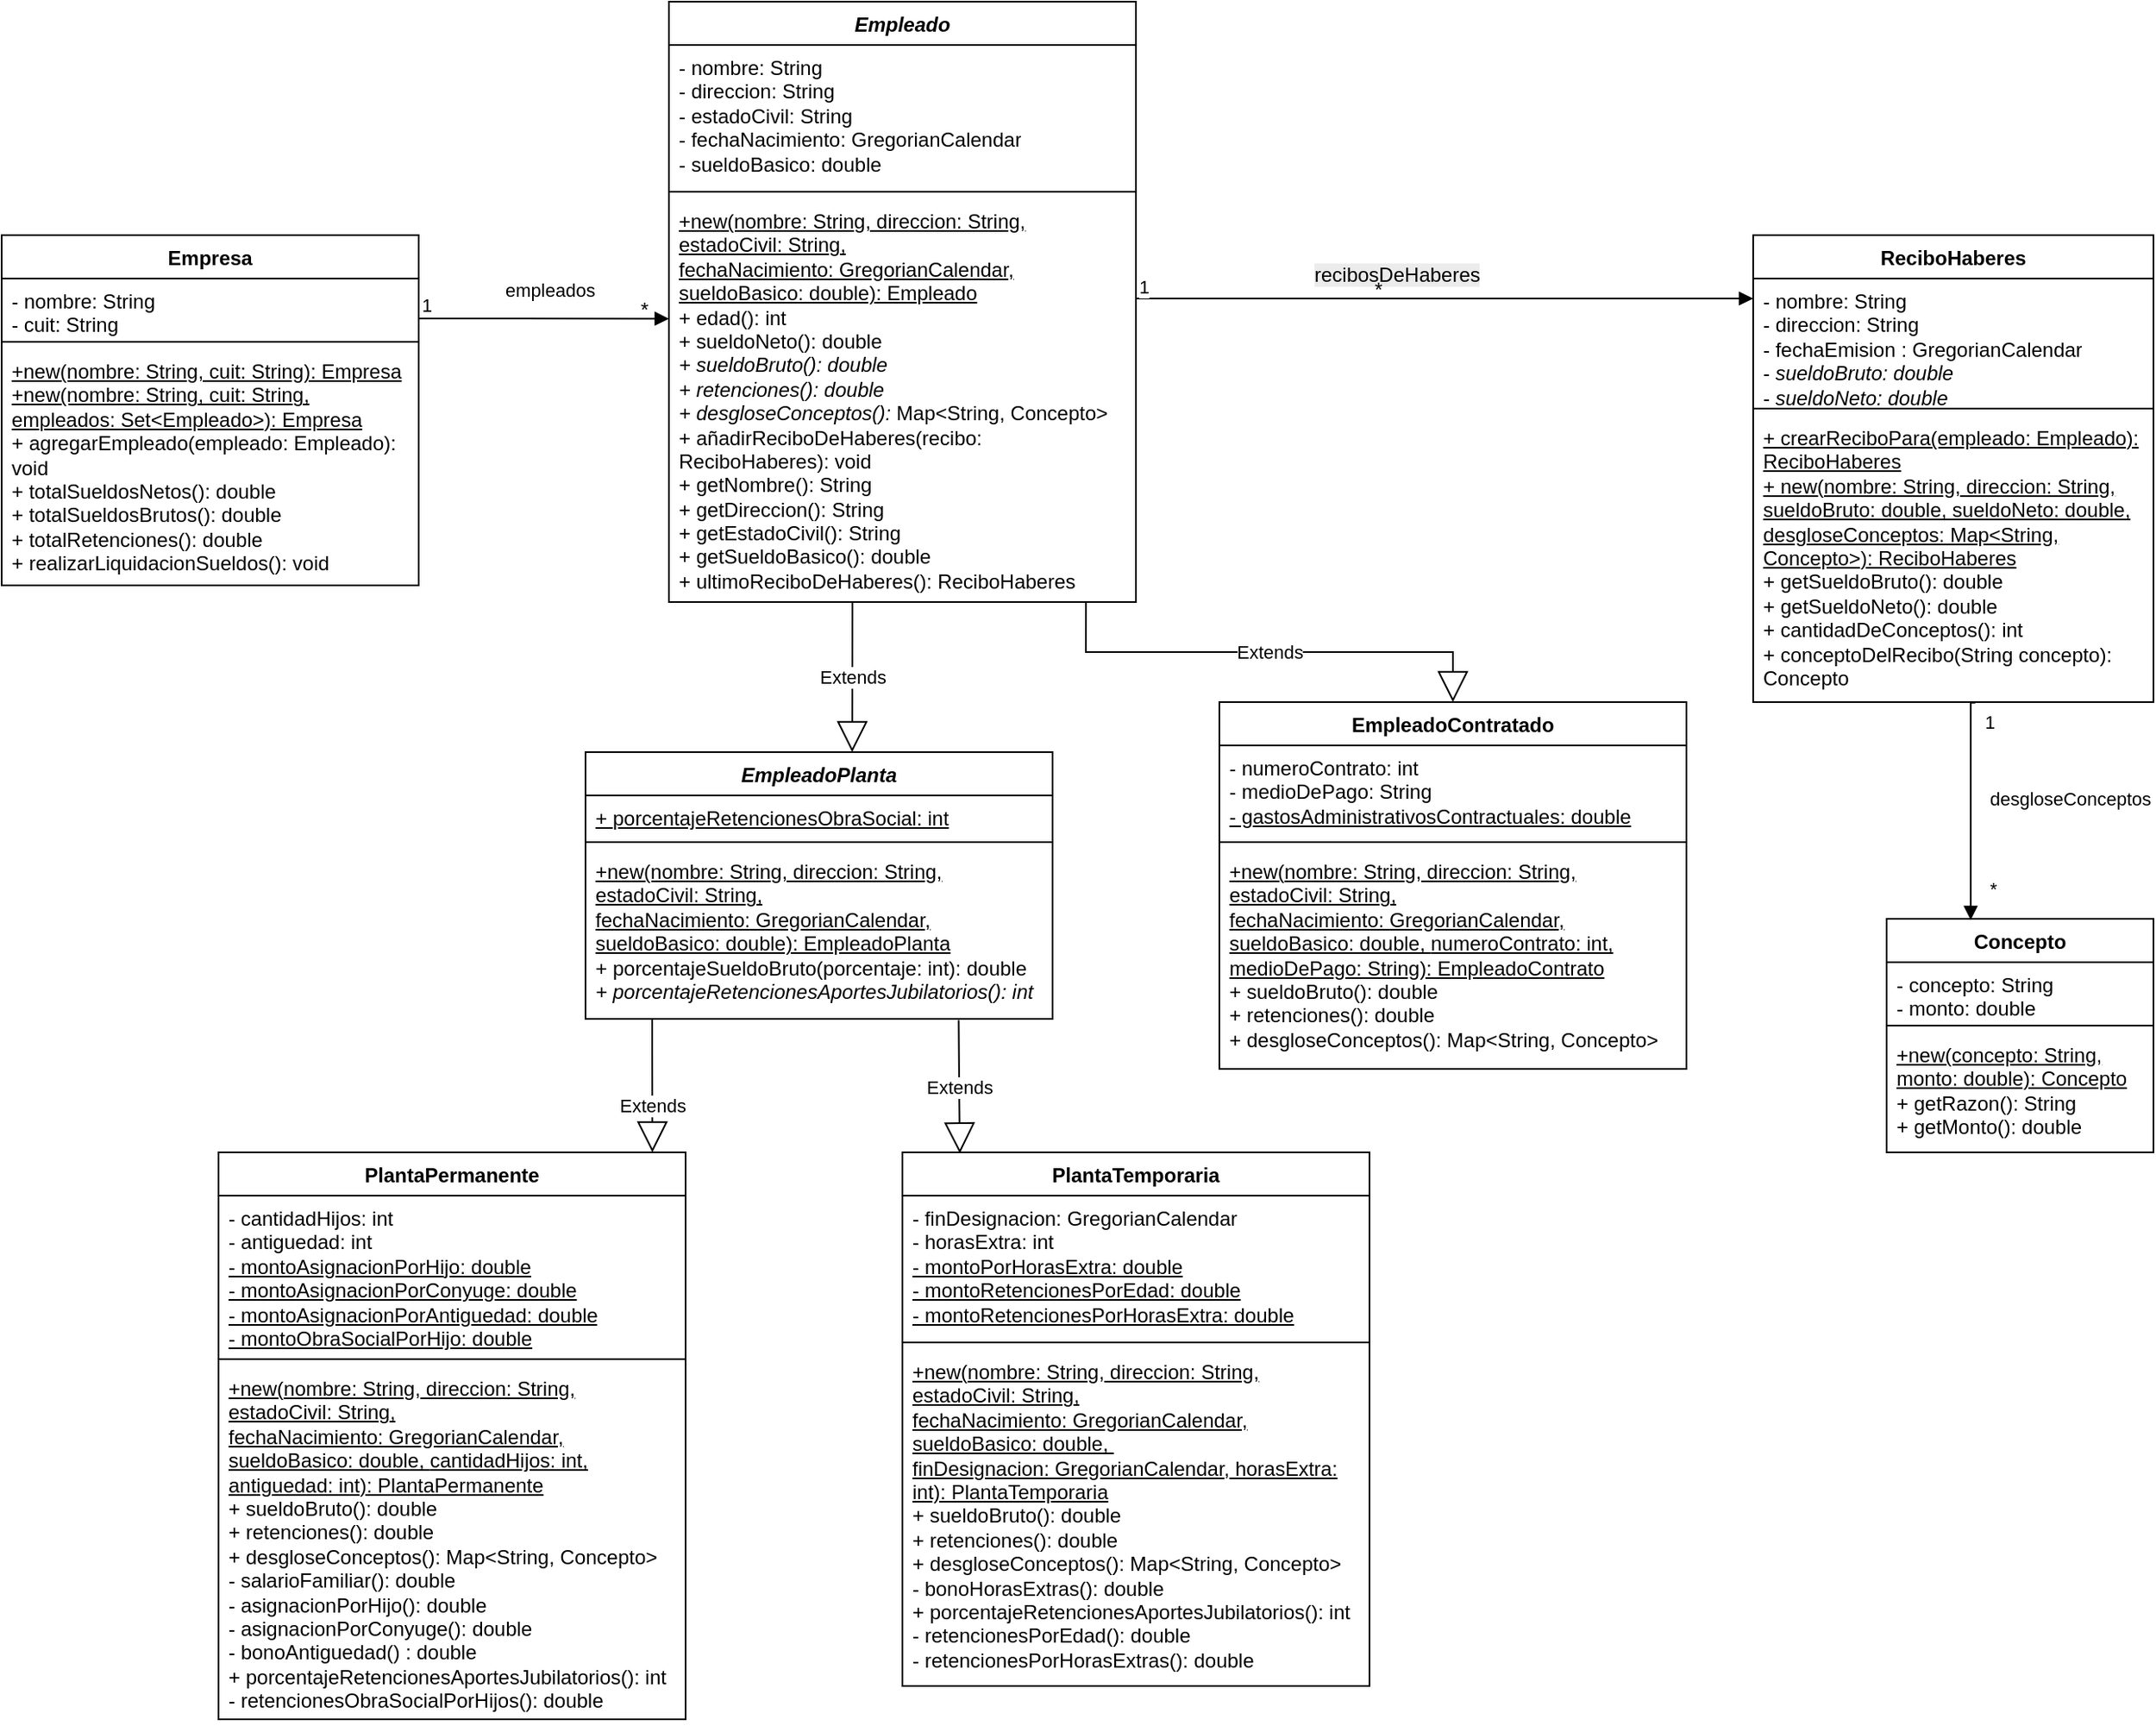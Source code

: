 <mxfile version="26.2.9">
  <diagram name="Página-1" id="iM1ATT2iUyX-c64W9mBz">
    <mxGraphModel dx="760" dy="395" grid="1" gridSize="10" guides="0" tooltips="1" connect="1" arrows="1" fold="1" page="1" pageScale="1" pageWidth="270" pageHeight="270" math="0" shadow="0">
      <root>
        <mxCell id="0" />
        <mxCell id="1" parent="0" />
        <mxCell id="am1LV9LO4R9SNQOCWqpo-2" value="Empresa" style="swimlane;fontStyle=1;align=center;verticalAlign=top;childLayout=stackLayout;horizontal=1;startSize=26;horizontalStack=0;resizeParent=1;resizeParentMax=0;resizeLast=0;collapsible=1;marginBottom=0;whiteSpace=wrap;html=1;" parent="1" vertex="1">
          <mxGeometry x="40" y="170" width="250" height="210" as="geometry" />
        </mxCell>
        <mxCell id="am1LV9LO4R9SNQOCWqpo-3" value="- nombre: String&lt;div&gt;- cuit: String&lt;/div&gt;" style="text;strokeColor=none;fillColor=none;align=left;verticalAlign=top;spacingLeft=4;spacingRight=4;overflow=hidden;rotatable=0;points=[[0,0.5],[1,0.5]];portConstraint=eastwest;whiteSpace=wrap;html=1;" parent="am1LV9LO4R9SNQOCWqpo-2" vertex="1">
          <mxGeometry y="26" width="250" height="34" as="geometry" />
        </mxCell>
        <mxCell id="am1LV9LO4R9SNQOCWqpo-4" value="" style="line;strokeWidth=1;fillColor=none;align=left;verticalAlign=middle;spacingTop=-1;spacingLeft=3;spacingRight=3;rotatable=0;labelPosition=right;points=[];portConstraint=eastwest;strokeColor=inherit;" parent="am1LV9LO4R9SNQOCWqpo-2" vertex="1">
          <mxGeometry y="60" width="250" height="8" as="geometry" />
        </mxCell>
        <mxCell id="am1LV9LO4R9SNQOCWqpo-5" value="&lt;div&gt;&lt;u&gt;+new(nombre: String, cuit: String): Empresa&lt;/u&gt;&lt;u&gt;&lt;br&gt;+new(nombre: String, cuit: String, empleados: Set&amp;lt;Empleado&amp;gt;): Empresa&lt;/u&gt;&lt;/div&gt;&lt;div&gt;+ agregarEmpleado(empleado: Empleado): void&lt;/div&gt;+ totalSueldosNetos(): double&lt;br&gt;+ totalSueldosBrutos(): double&lt;br&gt;+ totalRetenciones(): double&lt;br&gt;+ realizarLiquidacionSueldos(): void&lt;div&gt;&lt;br&gt;&lt;/div&gt;" style="text;strokeColor=none;fillColor=none;align=left;verticalAlign=top;spacingLeft=4;spacingRight=4;overflow=hidden;rotatable=0;points=[[0,0.5],[1,0.5]];portConstraint=eastwest;whiteSpace=wrap;html=1;" parent="am1LV9LO4R9SNQOCWqpo-2" vertex="1">
          <mxGeometry y="68" width="250" height="142" as="geometry" />
        </mxCell>
        <mxCell id="am1LV9LO4R9SNQOCWqpo-6" value="&lt;i&gt;Empleado&lt;/i&gt;" style="swimlane;fontStyle=1;align=center;verticalAlign=top;childLayout=stackLayout;horizontal=1;startSize=26;horizontalStack=0;resizeParent=1;resizeParentMax=0;resizeLast=0;collapsible=1;marginBottom=0;whiteSpace=wrap;html=1;" parent="1" vertex="1">
          <mxGeometry x="440" y="30" width="280" height="360" as="geometry">
            <mxRectangle x="440" y="170" width="90" height="30" as="alternateBounds" />
          </mxGeometry>
        </mxCell>
        <mxCell id="am1LV9LO4R9SNQOCWqpo-7" value="- nombre: String&lt;div&gt;- direccion: String&lt;/div&gt;&lt;div&gt;- estadoCivil: String&lt;/div&gt;&lt;div&gt;- fechaNacimiento: GregorianCalendar&lt;br&gt;- sueldoBasico: double&lt;br&gt;&lt;br&gt;&lt;/div&gt;" style="text;strokeColor=none;fillColor=none;align=left;verticalAlign=top;spacingLeft=4;spacingRight=4;overflow=hidden;rotatable=0;points=[[0,0.5],[1,0.5]];portConstraint=eastwest;whiteSpace=wrap;html=1;" parent="am1LV9LO4R9SNQOCWqpo-6" vertex="1">
          <mxGeometry y="26" width="280" height="84" as="geometry" />
        </mxCell>
        <mxCell id="am1LV9LO4R9SNQOCWqpo-8" value="" style="line;strokeWidth=1;fillColor=none;align=left;verticalAlign=middle;spacingTop=-1;spacingLeft=3;spacingRight=3;rotatable=0;labelPosition=right;points=[];portConstraint=eastwest;strokeColor=inherit;" parent="am1LV9LO4R9SNQOCWqpo-6" vertex="1">
          <mxGeometry y="110" width="280" height="8" as="geometry" />
        </mxCell>
        <mxCell id="am1LV9LO4R9SNQOCWqpo-9" value="&lt;u&gt;+new(nombre: String, direccion: String, estadoCivil: String, fechaNacimiento:&amp;nbsp;GregorianCalendar, sueldoBasico: double): Empleado&lt;/u&gt;&lt;br&gt;+ edad(): int&lt;br&gt;+ sueldoNeto()&lt;span style=&quot;color: light-dark(rgb(0, 0, 0), rgb(255, 255, 255)); background-color: transparent;&quot;&gt;: double&lt;/span&gt;&lt;br&gt;&lt;div&gt;&lt;i&gt;+ sueldoBruto(): double&lt;br&gt;+ retenciones()&lt;span style=&quot;background-color: transparent; color: light-dark(rgb(0, 0, 0), rgb(255, 255, 255));&quot;&gt;: double&lt;/span&gt;&lt;/i&gt;&lt;/div&gt;&lt;div&gt;&lt;span style=&quot;background-color: transparent; color: light-dark(rgb(0, 0, 0), rgb(255, 255, 255));&quot;&gt;&lt;i&gt;+ desgloseConceptos():&amp;nbsp;&lt;/i&gt;&lt;/span&gt;Map&amp;lt;String, Concepto&amp;gt;&lt;/div&gt;&lt;div&gt;+ añadirReciboDeHaberes(recibo: ReciboHaberes): void&lt;br&gt;+ getNombre(): String&lt;/div&gt;&lt;div&gt;+ getDireccion(): String&lt;/div&gt;&lt;div&gt;+ getEstadoCivil(): String&lt;br&gt;+ getSueldoBasico(): double&lt;/div&gt;&lt;div&gt;+ ultimoReciboDeHaberes(): ReciboHaberes&lt;br&gt;&lt;br&gt;&lt;/div&gt;&lt;div&gt;&lt;br&gt;&lt;/div&gt;" style="text;strokeColor=none;fillColor=none;align=left;verticalAlign=top;spacingLeft=4;spacingRight=4;overflow=hidden;rotatable=0;points=[[0,0.5],[1,0.5]];portConstraint=eastwest;whiteSpace=wrap;html=1;" parent="am1LV9LO4R9SNQOCWqpo-6" vertex="1">
          <mxGeometry y="118" width="280" height="242" as="geometry" />
        </mxCell>
        <mxCell id="am1LV9LO4R9SNQOCWqpo-14" value="empleados" style="endArrow=block;endFill=1;html=1;edgeStyle=orthogonalEdgeStyle;align=left;verticalAlign=top;rounded=0;entryX=0;entryY=0.298;entryDx=0;entryDy=0;entryPerimeter=0;" parent="1" edge="1" target="am1LV9LO4R9SNQOCWqpo-9">
          <mxGeometry x="-0.338" y="30" relative="1" as="geometry">
            <mxPoint x="290" y="220" as="sourcePoint" />
            <mxPoint x="400" y="220" as="targetPoint" />
            <Array as="points">
              <mxPoint x="350" y="220" />
            </Array>
            <mxPoint as="offset" />
          </mxGeometry>
        </mxCell>
        <mxCell id="am1LV9LO4R9SNQOCWqpo-15" value="1" style="edgeLabel;resizable=0;html=1;align=left;verticalAlign=bottom;" parent="am1LV9LO4R9SNQOCWqpo-14" connectable="0" vertex="1">
          <mxGeometry x="-1" relative="1" as="geometry" />
        </mxCell>
        <mxCell id="am1LV9LO4R9SNQOCWqpo-16" value="*" style="text;html=1;align=center;verticalAlign=middle;resizable=0;points=[];autosize=1;strokeColor=none;fillColor=none;" parent="1" vertex="1">
          <mxGeometry x="410" y="200" width="30" height="30" as="geometry" />
        </mxCell>
        <mxCell id="am1LV9LO4R9SNQOCWqpo-19" value="PlantaPermanente" style="swimlane;fontStyle=1;align=center;verticalAlign=top;childLayout=stackLayout;horizontal=1;startSize=26;horizontalStack=0;resizeParent=1;resizeParentMax=0;resizeLast=0;collapsible=1;marginBottom=0;whiteSpace=wrap;html=1;" parent="1" vertex="1">
          <mxGeometry x="170" y="720" width="280" height="340" as="geometry" />
        </mxCell>
        <mxCell id="am1LV9LO4R9SNQOCWqpo-20" value="- cantidadHijos: int&lt;div&gt;- antiguedad: int&lt;br&gt;&lt;u&gt;- montoAsignacionPorHijo: double&lt;/u&gt;&lt;/div&gt;&lt;div&gt;&lt;u&gt;- montoAsignacionPorConyuge: double&lt;/u&gt;&lt;/div&gt;&lt;div&gt;&lt;u&gt;- montoAsignacionPorAntiguedad: double&lt;/u&gt;&lt;/div&gt;&lt;div&gt;&lt;u&gt;- montoObraSocialPorHijo: double&lt;/u&gt;&lt;/div&gt;" style="text;strokeColor=none;fillColor=none;align=left;verticalAlign=top;spacingLeft=4;spacingRight=4;overflow=hidden;rotatable=0;points=[[0,0.5],[1,0.5]];portConstraint=eastwest;whiteSpace=wrap;html=1;" parent="am1LV9LO4R9SNQOCWqpo-19" vertex="1">
          <mxGeometry y="26" width="280" height="94" as="geometry" />
        </mxCell>
        <mxCell id="am1LV9LO4R9SNQOCWqpo-21" value="" style="line;strokeWidth=1;fillColor=none;align=left;verticalAlign=middle;spacingTop=-1;spacingLeft=3;spacingRight=3;rotatable=0;labelPosition=right;points=[];portConstraint=eastwest;strokeColor=inherit;" parent="am1LV9LO4R9SNQOCWqpo-19" vertex="1">
          <mxGeometry y="120" width="280" height="8" as="geometry" />
        </mxCell>
        <mxCell id="am1LV9LO4R9SNQOCWqpo-22" value="&lt;u&gt;+new(&lt;/u&gt;&lt;u&gt;nombre: String, direccion: String, estadoCivil: String, fechaNacimiento:&amp;nbsp;GregorianCalendar, sueldoBasico: double,&amp;nbsp;&lt;/u&gt;&lt;u&gt;cantidadHijos: int, antiguedad: int): PlantaPermanente&lt;/u&gt;&lt;br&gt;+ sueldoBruto(): double&lt;br&gt;+ retenciones()&lt;span style=&quot;color: light-dark(rgb(0, 0, 0), rgb(255, 255, 255)); background-color: transparent;&quot;&gt;: double&lt;br&gt;&lt;/span&gt;+ desgloseConceptos(): Map&amp;lt;String, Concepto&amp;gt;&lt;span style=&quot;color: light-dark(rgb(0, 0, 0), rgb(255, 255, 255)); background-color: transparent;&quot;&gt;&lt;br&gt;- salarioFamiliar(): double&lt;br&gt;- asignacionPorHijo(): double&lt;/span&gt;&lt;div&gt;&lt;span style=&quot;color: light-dark(rgb(0, 0, 0), rgb(255, 255, 255)); background-color: transparent;&quot;&gt;- asignacionPorConyuge(): double&lt;br&gt;&lt;/span&gt;- bonoAntiguedad() : double&lt;span style=&quot;color: light-dark(rgb(0, 0, 0), rgb(255, 255, 255)); background-color: transparent;&quot;&gt;&lt;br&gt;&lt;/span&gt;+ porcentajeRetencionesAportesJubilatorios(): int&lt;/div&gt;&lt;div&gt;&lt;span style=&quot;color: light-dark(rgb(0, 0, 0), rgb(255, 255, 255)); background-color: transparent;&quot;&gt;- retencionesObraSocialPorHijos(): double&lt;br&gt;&lt;/span&gt;&lt;br&gt;&lt;/div&gt;" style="text;strokeColor=none;fillColor=none;align=left;verticalAlign=top;spacingLeft=4;spacingRight=4;overflow=hidden;rotatable=0;points=[[0,0.5],[1,0.5]];portConstraint=eastwest;whiteSpace=wrap;html=1;" parent="am1LV9LO4R9SNQOCWqpo-19" vertex="1">
          <mxGeometry y="128" width="280" height="212" as="geometry" />
        </mxCell>
        <mxCell id="am1LV9LO4R9SNQOCWqpo-33" value="PlantaTemporaria" style="swimlane;fontStyle=1;align=center;verticalAlign=top;childLayout=stackLayout;horizontal=1;startSize=26;horizontalStack=0;resizeParent=1;resizeParentMax=0;resizeLast=0;collapsible=1;marginBottom=0;whiteSpace=wrap;html=1;" parent="1" vertex="1">
          <mxGeometry x="580" y="720" width="280" height="320" as="geometry" />
        </mxCell>
        <mxCell id="am1LV9LO4R9SNQOCWqpo-34" value="- finDesignacion:&amp;nbsp;&lt;span style=&quot;color: light-dark(rgb(0, 0, 0), rgb(255, 255, 255)); background-color: transparent;&quot;&gt;GregorianCalendar&lt;/span&gt;&lt;div&gt;- horasExtra: int&lt;br&gt;&lt;u&gt;- montoPorHorasExtra: double&lt;/u&gt;&lt;/div&gt;&lt;div&gt;&lt;u&gt;- montoRetencionesPorEdad: double&lt;/u&gt;&lt;/div&gt;&lt;div&gt;&lt;u&gt;- montoRetencionesPorHorasExtra: double&lt;/u&gt;&lt;/div&gt;" style="text;strokeColor=none;fillColor=none;align=left;verticalAlign=top;spacingLeft=4;spacingRight=4;overflow=hidden;rotatable=0;points=[[0,0.5],[1,0.5]];portConstraint=eastwest;whiteSpace=wrap;html=1;" parent="am1LV9LO4R9SNQOCWqpo-33" vertex="1">
          <mxGeometry y="26" width="280" height="84" as="geometry" />
        </mxCell>
        <mxCell id="am1LV9LO4R9SNQOCWqpo-35" value="" style="line;strokeWidth=1;fillColor=none;align=left;verticalAlign=middle;spacingTop=-1;spacingLeft=3;spacingRight=3;rotatable=0;labelPosition=right;points=[];portConstraint=eastwest;strokeColor=inherit;" parent="am1LV9LO4R9SNQOCWqpo-33" vertex="1">
          <mxGeometry y="110" width="280" height="8" as="geometry" />
        </mxCell>
        <mxCell id="am1LV9LO4R9SNQOCWqpo-36" value="&lt;div&gt;&lt;u&gt;+new(&lt;/u&gt;&lt;u style=&quot;background-color: transparent; color: light-dark(rgb(0, 0, 0), rgb(255, 255, 255));&quot;&gt;nombre: String, direccion: String, estadoCivil: String, fechaNacimiento:&amp;nbsp;&lt;/u&gt;&lt;span style=&quot;background-color: transparent; color: light-dark(rgb(0, 0, 0), rgb(255, 255, 255));&quot;&gt;&lt;u&gt;GregorianCalendar&lt;/u&gt;&lt;/span&gt;&lt;u style=&quot;background-color: transparent; color: light-dark(rgb(0, 0, 0), rgb(255, 255, 255));&quot;&gt;, sueldoBasico: double,&amp;nbsp;&lt;/u&gt;&lt;/div&gt;&lt;div&gt;&lt;u style=&quot;background-color: transparent; color: light-dark(rgb(0, 0, 0), rgb(255, 255, 255));&quot;&gt;finDesignacion:&amp;nbsp;GregorianCalendar, horasExtra: int): PlantaTemporaria&lt;/u&gt;&lt;/div&gt;+ sueldoBruto(): double&lt;br&gt;+ retenciones()&lt;span style=&quot;color: light-dark(rgb(0, 0, 0), rgb(255, 255, 255)); background-color: transparent;&quot;&gt;: double&lt;br&gt;&lt;/span&gt;+ desgloseConceptos(): Map&amp;lt;String, Concepto&amp;gt;&lt;span style=&quot;color: light-dark(rgb(0, 0, 0), rgb(255, 255, 255)); background-color: transparent;&quot;&gt;&lt;br&gt;- bonoHorasExtras(): double&lt;br&gt;&lt;/span&gt;+ porcentajeRetencionesAportesJubilatorios(): int&lt;span style=&quot;color: light-dark(rgb(0, 0, 0), rgb(255, 255, 255)); background-color: transparent;&quot;&gt;&amp;nbsp;&lt;br&gt;- retencionesPorEdad(): double&lt;br&gt;&lt;/span&gt;- retencionesPorHorasExtras(): double&lt;span style=&quot;color: light-dark(rgb(0, 0, 0), rgb(255, 255, 255)); background-color: transparent;&quot;&gt;&lt;/span&gt;" style="text;strokeColor=none;fillColor=none;align=left;verticalAlign=top;spacingLeft=4;spacingRight=4;overflow=hidden;rotatable=0;points=[[0,0.5],[1,0.5]];portConstraint=eastwest;whiteSpace=wrap;html=1;" parent="am1LV9LO4R9SNQOCWqpo-33" vertex="1">
          <mxGeometry y="118" width="280" height="202" as="geometry" />
        </mxCell>
        <mxCell id="am1LV9LO4R9SNQOCWqpo-38" value="ReciboHaberes" style="swimlane;fontStyle=1;align=center;verticalAlign=top;childLayout=stackLayout;horizontal=1;startSize=26;horizontalStack=0;resizeParent=1;resizeParentMax=0;resizeLast=0;collapsible=1;marginBottom=0;whiteSpace=wrap;html=1;" parent="1" vertex="1">
          <mxGeometry x="1090" y="170" width="240" height="280" as="geometry" />
        </mxCell>
        <mxCell id="am1LV9LO4R9SNQOCWqpo-39" value="- nombre: String&lt;div&gt;- direccion: String&lt;/div&gt;&lt;div&gt;- fechaEmision : GregorianCalendar&lt;br&gt;-&lt;i style=&quot;background-color: transparent; color: light-dark(rgb(0, 0, 0), rgb(255, 255, 255));&quot;&gt;&amp;nbsp;sueldoBruto: double&lt;br&gt;&lt;/i&gt;-&lt;i style=&quot;color: light-dark(rgb(0, 0, 0), rgb(255, 255, 255)); background-color: transparent;&quot;&gt;&amp;nbsp;sueldoNeto: double&lt;/i&gt;&lt;/div&gt;" style="text;strokeColor=none;fillColor=none;align=left;verticalAlign=top;spacingLeft=4;spacingRight=4;overflow=hidden;rotatable=0;points=[[0,0.5],[1,0.5]];portConstraint=eastwest;whiteSpace=wrap;html=1;" parent="am1LV9LO4R9SNQOCWqpo-38" vertex="1">
          <mxGeometry y="26" width="240" height="74" as="geometry" />
        </mxCell>
        <mxCell id="am1LV9LO4R9SNQOCWqpo-40" value="" style="line;strokeWidth=1;fillColor=none;align=left;verticalAlign=middle;spacingTop=-1;spacingLeft=3;spacingRight=3;rotatable=0;labelPosition=right;points=[];portConstraint=eastwest;strokeColor=inherit;" parent="am1LV9LO4R9SNQOCWqpo-38" vertex="1">
          <mxGeometry y="100" width="240" height="8" as="geometry" />
        </mxCell>
        <mxCell id="am1LV9LO4R9SNQOCWqpo-41" value="&lt;u&gt;+ crearReciboPara(empleado: Empleado): ReciboHaberes&lt;/u&gt;&lt;br&gt;&lt;u&gt;+ new(nombre: String, direccion: String, sueldoBruto: double, sueldoNeto: double, desgloseConceptos:&amp;nbsp;Map&amp;lt;String, Concepto&amp;gt;): ReciboHaberes&lt;/u&gt;&lt;br&gt;+ getSueldoBruto(): double&lt;br&gt;+ getSueldoNeto(): double&lt;div&gt;+ cantidadDeConceptos(): int&lt;br&gt;+ conceptoDelRecibo(String concepto): Concepto&lt;/div&gt;" style="text;strokeColor=none;fillColor=none;align=left;verticalAlign=top;spacingLeft=4;spacingRight=4;overflow=hidden;rotatable=0;points=[[0,0.5],[1,0.5]];portConstraint=eastwest;whiteSpace=wrap;html=1;" parent="am1LV9LO4R9SNQOCWqpo-38" vertex="1">
          <mxGeometry y="108" width="240" height="172" as="geometry" />
        </mxCell>
        <mxCell id="am1LV9LO4R9SNQOCWqpo-43" value="&lt;span style=&quot;font-size: 12px; text-wrap-mode: wrap; background-color: rgb(236, 236, 236);&quot;&gt;recibosDeHaberes&lt;/span&gt;" style="endArrow=block;endFill=1;html=1;edgeStyle=orthogonalEdgeStyle;align=left;verticalAlign=top;rounded=0;" parent="1" target="am1LV9LO4R9SNQOCWqpo-39" edge="1">
          <mxGeometry x="-0.287" y="28" relative="1" as="geometry">
            <mxPoint x="720" y="250" as="sourcePoint" />
            <mxPoint x="880" y="230" as="targetPoint" />
            <Array as="points">
              <mxPoint x="720" y="208" />
            </Array>
            <mxPoint as="offset" />
          </mxGeometry>
        </mxCell>
        <mxCell id="am1LV9LO4R9SNQOCWqpo-44" value="1" style="edgeLabel;resizable=0;html=1;align=left;verticalAlign=bottom;" parent="am1LV9LO4R9SNQOCWqpo-43" connectable="0" vertex="1">
          <mxGeometry x="-1" relative="1" as="geometry">
            <mxPoint y="-41" as="offset" />
          </mxGeometry>
        </mxCell>
        <mxCell id="am1LV9LO4R9SNQOCWqpo-45" value="*" style="text;html=1;align=center;verticalAlign=middle;resizable=0;points=[];autosize=1;strokeColor=none;fillColor=none;" parent="1" vertex="1">
          <mxGeometry x="850" y="188" width="30" height="30" as="geometry" />
        </mxCell>
        <mxCell id="am1LV9LO4R9SNQOCWqpo-51" value="Concepto" style="swimlane;fontStyle=1;align=center;verticalAlign=top;childLayout=stackLayout;horizontal=1;startSize=26;horizontalStack=0;resizeParent=1;resizeParentMax=0;resizeLast=0;collapsible=1;marginBottom=0;whiteSpace=wrap;html=1;" parent="1" vertex="1">
          <mxGeometry x="1170" y="580" width="160" height="140" as="geometry" />
        </mxCell>
        <mxCell id="am1LV9LO4R9SNQOCWqpo-52" value="- concepto: String&lt;div&gt;- monto: double&lt;/div&gt;" style="text;strokeColor=none;fillColor=none;align=left;verticalAlign=top;spacingLeft=4;spacingRight=4;overflow=hidden;rotatable=0;points=[[0,0.5],[1,0.5]];portConstraint=eastwest;whiteSpace=wrap;html=1;" parent="am1LV9LO4R9SNQOCWqpo-51" vertex="1">
          <mxGeometry y="26" width="160" height="34" as="geometry" />
        </mxCell>
        <mxCell id="am1LV9LO4R9SNQOCWqpo-53" value="" style="line;strokeWidth=1;fillColor=none;align=left;verticalAlign=middle;spacingTop=-1;spacingLeft=3;spacingRight=3;rotatable=0;labelPosition=right;points=[];portConstraint=eastwest;strokeColor=inherit;" parent="am1LV9LO4R9SNQOCWqpo-51" vertex="1">
          <mxGeometry y="60" width="160" height="8" as="geometry" />
        </mxCell>
        <mxCell id="am1LV9LO4R9SNQOCWqpo-54" value="&lt;u&gt;+new(concepto: String, monto: double): Concepto&lt;/u&gt;&lt;br&gt;+ getRazon(): String&lt;br&gt;+ getMonto(): double" style="text;strokeColor=none;fillColor=none;align=left;verticalAlign=top;spacingLeft=4;spacingRight=4;overflow=hidden;rotatable=0;points=[[0,0.5],[1,0.5]];portConstraint=eastwest;whiteSpace=wrap;html=1;" parent="am1LV9LO4R9SNQOCWqpo-51" vertex="1">
          <mxGeometry y="68" width="160" height="72" as="geometry" />
        </mxCell>
        <mxCell id="am1LV9LO4R9SNQOCWqpo-55" value="desgloseConceptos" style="endArrow=block;endFill=1;html=1;edgeStyle=orthogonalEdgeStyle;align=left;verticalAlign=top;rounded=0;entryX=0.315;entryY=0.005;entryDx=0;entryDy=0;entryPerimeter=0;exitX=0.555;exitY=1.002;exitDx=0;exitDy=0;exitPerimeter=0;" parent="1" target="am1LV9LO4R9SNQOCWqpo-51" edge="1" source="am1LV9LO4R9SNQOCWqpo-41">
          <mxGeometry x="-0.279" y="10" relative="1" as="geometry">
            <mxPoint x="1080" y="460" as="sourcePoint" />
            <mxPoint x="1001" y="530" as="targetPoint" />
            <Array as="points">
              <mxPoint x="1220" y="450" />
            </Array>
            <mxPoint as="offset" />
          </mxGeometry>
        </mxCell>
        <mxCell id="am1LV9LO4R9SNQOCWqpo-56" value="1" style="edgeLabel;resizable=0;html=1;align=left;verticalAlign=bottom;" parent="am1LV9LO4R9SNQOCWqpo-55" connectable="0" vertex="1">
          <mxGeometry x="-1" relative="1" as="geometry">
            <mxPoint x="4" y="20" as="offset" />
          </mxGeometry>
        </mxCell>
        <mxCell id="am1LV9LO4R9SNQOCWqpo-57" value="*" style="edgeLabel;resizable=0;html=1;align=left;verticalAlign=bottom;" parent="1" connectable="0" vertex="1">
          <mxGeometry x="1230" y="570" as="geometry" />
        </mxCell>
        <mxCell id="kV9rDREoAX5Zn71lavES-3" value="Extends" style="endArrow=block;endSize=16;endFill=0;html=1;rounded=0;exitX=0.393;exitY=1.001;exitDx=0;exitDy=0;exitPerimeter=0;entryX=0.571;entryY=0;entryDx=0;entryDy=0;entryPerimeter=0;" edge="1" parent="1" source="am1LV9LO4R9SNQOCWqpo-9" target="kV9rDREoAX5Zn71lavES-9">
          <mxGeometry width="160" relative="1" as="geometry">
            <mxPoint x="500" y="430" as="sourcePoint" />
            <mxPoint x="550" y="470" as="targetPoint" />
            <Array as="points">
              <mxPoint x="550" y="430" />
            </Array>
          </mxGeometry>
        </mxCell>
        <mxCell id="kV9rDREoAX5Zn71lavES-4" value="EmpleadoContratado" style="swimlane;fontStyle=1;align=center;verticalAlign=top;childLayout=stackLayout;horizontal=1;startSize=26;horizontalStack=0;resizeParent=1;resizeParentMax=0;resizeLast=0;collapsible=1;marginBottom=0;whiteSpace=wrap;html=1;" vertex="1" parent="1">
          <mxGeometry x="770" y="450" width="280" height="220" as="geometry" />
        </mxCell>
        <mxCell id="kV9rDREoAX5Zn71lavES-5" value="- numeroContrato:&amp;nbsp;&lt;span style=&quot;color: light-dark(rgb(0, 0, 0), rgb(255, 255, 255)); background-color: transparent;&quot;&gt;int&lt;/span&gt;&lt;div&gt;- medioDePago: String&lt;br&gt;&lt;u&gt;- gastosAdministrativosContractuales: double&lt;/u&gt;&lt;/div&gt;" style="text;strokeColor=none;fillColor=none;align=left;verticalAlign=top;spacingLeft=4;spacingRight=4;overflow=hidden;rotatable=0;points=[[0,0.5],[1,0.5]];portConstraint=eastwest;whiteSpace=wrap;html=1;" vertex="1" parent="kV9rDREoAX5Zn71lavES-4">
          <mxGeometry y="26" width="280" height="54" as="geometry" />
        </mxCell>
        <mxCell id="kV9rDREoAX5Zn71lavES-6" value="" style="line;strokeWidth=1;fillColor=none;align=left;verticalAlign=middle;spacingTop=-1;spacingLeft=3;spacingRight=3;rotatable=0;labelPosition=right;points=[];portConstraint=eastwest;strokeColor=inherit;" vertex="1" parent="kV9rDREoAX5Zn71lavES-4">
          <mxGeometry y="80" width="280" height="8" as="geometry" />
        </mxCell>
        <mxCell id="kV9rDREoAX5Zn71lavES-7" value="&lt;div&gt;&lt;u&gt;+new(&lt;/u&gt;&lt;u style=&quot;background-color: transparent; color: light-dark(rgb(0, 0, 0), rgb(255, 255, 255));&quot;&gt;nombre: String, direccion: String, estadoCivil: String, fechaNacimiento:&amp;nbsp;&lt;/u&gt;&lt;span style=&quot;background-color: transparent; color: light-dark(rgb(0, 0, 0), rgb(255, 255, 255));&quot;&gt;&lt;u&gt;GregorianCalendar&lt;/u&gt;&lt;/span&gt;&lt;u style=&quot;background-color: transparent; color: light-dark(rgb(0, 0, 0), rgb(255, 255, 255));&quot;&gt;, sueldoBasico: double,&amp;nbsp;&lt;/u&gt;&lt;u style=&quot;background-color: transparent; color: light-dark(rgb(0, 0, 0), rgb(255, 255, 255));&quot;&gt;numeroContrato:&amp;nbsp;int, medioDePago: String): EmpleadoContrato&lt;/u&gt;&lt;/div&gt;+ sueldoBruto(): double&lt;br&gt;+ retenciones()&lt;span style=&quot;color: light-dark(rgb(0, 0, 0), rgb(255, 255, 255)); background-color: transparent;&quot;&gt;: double&lt;br&gt;&lt;/span&gt;+ desgloseConceptos(): Map&amp;lt;String, Concepto&amp;gt;&lt;span style=&quot;color: light-dark(rgb(0, 0, 0), rgb(255, 255, 255)); background-color: transparent;&quot;&gt;&lt;br&gt;&lt;/span&gt;" style="text;strokeColor=none;fillColor=none;align=left;verticalAlign=top;spacingLeft=4;spacingRight=4;overflow=hidden;rotatable=0;points=[[0,0.5],[1,0.5]];portConstraint=eastwest;whiteSpace=wrap;html=1;" vertex="1" parent="kV9rDREoAX5Zn71lavES-4">
          <mxGeometry y="88" width="280" height="132" as="geometry" />
        </mxCell>
        <mxCell id="kV9rDREoAX5Zn71lavES-8" value="Extends" style="endArrow=block;endSize=16;endFill=0;html=1;rounded=0;exitX=0.893;exitY=0.999;exitDx=0;exitDy=0;exitPerimeter=0;entryX=0.5;entryY=0;entryDx=0;entryDy=0;" edge="1" parent="1" source="am1LV9LO4R9SNQOCWqpo-9" target="kV9rDREoAX5Zn71lavES-4">
          <mxGeometry width="160" relative="1" as="geometry">
            <mxPoint x="690" y="406" as="sourcePoint" />
            <mxPoint x="930" y="440" as="targetPoint" />
            <Array as="points">
              <mxPoint x="690" y="420" />
              <mxPoint x="910" y="420" />
            </Array>
          </mxGeometry>
        </mxCell>
        <mxCell id="kV9rDREoAX5Zn71lavES-9" value="&lt;i&gt;EmpleadoPlanta&lt;/i&gt;" style="swimlane;fontStyle=1;align=center;verticalAlign=top;childLayout=stackLayout;horizontal=1;startSize=26;horizontalStack=0;resizeParent=1;resizeParentMax=0;resizeLast=0;collapsible=1;marginBottom=0;whiteSpace=wrap;html=1;" vertex="1" parent="1">
          <mxGeometry x="390" y="480" width="280" height="160" as="geometry" />
        </mxCell>
        <mxCell id="kV9rDREoAX5Zn71lavES-10" value="&lt;u&gt;+&amp;nbsp;&lt;span style=&quot;background-color: transparent; color: light-dark(rgb(0, 0, 0), rgb(255, 255, 255));&quot;&gt;porcentajeRetencionesObraSocial: int&lt;/span&gt;&lt;/u&gt;" style="text;strokeColor=none;fillColor=none;align=left;verticalAlign=top;spacingLeft=4;spacingRight=4;overflow=hidden;rotatable=0;points=[[0,0.5],[1,0.5]];portConstraint=eastwest;whiteSpace=wrap;html=1;" vertex="1" parent="kV9rDREoAX5Zn71lavES-9">
          <mxGeometry y="26" width="280" height="24" as="geometry" />
        </mxCell>
        <mxCell id="kV9rDREoAX5Zn71lavES-11" value="" style="line;strokeWidth=1;fillColor=none;align=left;verticalAlign=middle;spacingTop=-1;spacingLeft=3;spacingRight=3;rotatable=0;labelPosition=right;points=[];portConstraint=eastwest;strokeColor=inherit;" vertex="1" parent="kV9rDREoAX5Zn71lavES-9">
          <mxGeometry y="50" width="280" height="8" as="geometry" />
        </mxCell>
        <mxCell id="kV9rDREoAX5Zn71lavES-12" value="&lt;div&gt;&lt;div&gt;&lt;u&gt;+new(nombre: String, direccion: String, estadoCivil: String, fechaNacimiento:&amp;nbsp;GregorianCalendar, sueldoBasico: double): EmpleadoPlanta&lt;br&gt;&lt;/u&gt;+ porcentajeSueldoBruto(porcentaje: int): double&lt;/div&gt;&lt;div&gt;&lt;i style=&quot;background-color: transparent; color: light-dark(rgb(0, 0, 0), rgb(255, 255, 255));&quot;&gt;+ porcentajeRetencionesAportesJubilatorios(): int&lt;/i&gt;&lt;/div&gt;&lt;/div&gt;" style="text;strokeColor=none;fillColor=none;align=left;verticalAlign=top;spacingLeft=4;spacingRight=4;overflow=hidden;rotatable=0;points=[[0,0.5],[1,0.5]];portConstraint=eastwest;whiteSpace=wrap;html=1;" vertex="1" parent="kV9rDREoAX5Zn71lavES-9">
          <mxGeometry y="58" width="280" height="102" as="geometry" />
        </mxCell>
        <mxCell id="kV9rDREoAX5Zn71lavES-13" value="Extends" style="endArrow=block;endSize=16;endFill=0;html=1;rounded=0;entryX=0.929;entryY=0;entryDx=0;entryDy=0;entryPerimeter=0;" edge="1" parent="1" target="am1LV9LO4R9SNQOCWqpo-19">
          <mxGeometry x="0.3" width="160" relative="1" as="geometry">
            <mxPoint x="430" y="640" as="sourcePoint" />
            <mxPoint x="430" y="690" as="targetPoint" />
            <Array as="points">
              <mxPoint x="430" y="640" />
              <mxPoint x="430" y="660" />
            </Array>
            <mxPoint as="offset" />
          </mxGeometry>
        </mxCell>
        <mxCell id="kV9rDREoAX5Zn71lavES-15" value="Extends" style="endArrow=block;endSize=16;endFill=0;html=1;rounded=0;exitX=0.799;exitY=1.007;exitDx=0;exitDy=0;exitPerimeter=0;entryX=0.123;entryY=0.002;entryDx=0;entryDy=0;entryPerimeter=0;" edge="1" parent="1" source="kV9rDREoAX5Zn71lavES-12" target="am1LV9LO4R9SNQOCWqpo-33">
          <mxGeometry width="160" relative="1" as="geometry">
            <mxPoint x="530" y="640" as="sourcePoint" />
            <mxPoint x="614" y="710" as="targetPoint" />
            <Array as="points">
              <mxPoint x="614" y="680" />
            </Array>
          </mxGeometry>
        </mxCell>
      </root>
    </mxGraphModel>
  </diagram>
</mxfile>
